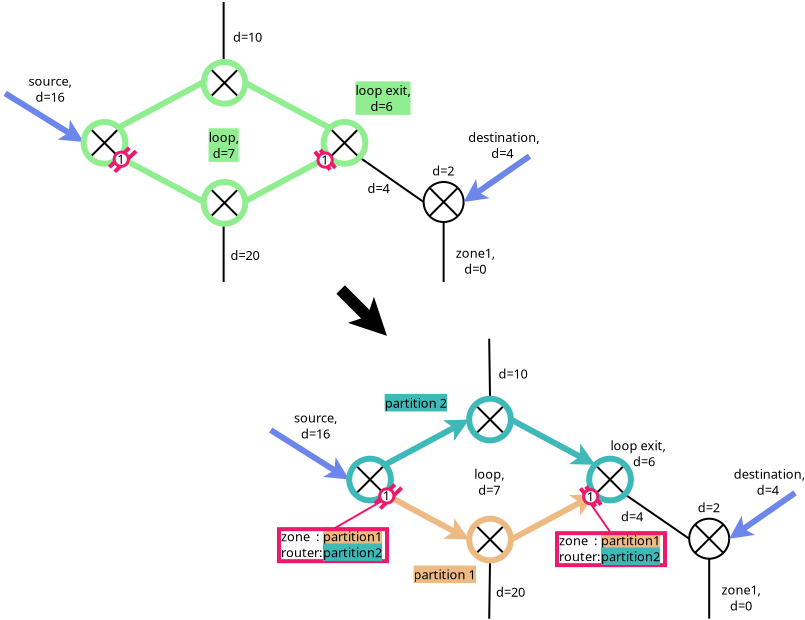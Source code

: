 <?xml version="1.0" encoding="UTF-8"?>
<dia:diagram xmlns:dia="http://www.lysator.liu.se/~alla/dia/">
  <dia:layer name="Hintergrund" visible="true" active="true">
    <dia:group>
      <dia:object type="Standard - Text" version="1" id="O0">
        <dia:attribute name="obj_pos">
          <dia:point val="24.968,32.958"/>
        </dia:attribute>
        <dia:attribute name="obj_bb">
          <dia:rectangle val="24.968,32.363;28.09,33.111"/>
        </dia:attribute>
        <dia:attribute name="text">
          <dia:composite type="text">
            <dia:attribute name="string">
              <dia:string>#partition1#</dia:string>
            </dia:attribute>
            <dia:attribute name="font">
              <dia:font family="sans" style="0" name="Helvetica"/>
            </dia:attribute>
            <dia:attribute name="height">
              <dia:real val="0.8"/>
            </dia:attribute>
            <dia:attribute name="pos">
              <dia:point val="24.968,32.958"/>
            </dia:attribute>
            <dia:attribute name="color">
              <dia:color val="#000000"/>
            </dia:attribute>
            <dia:attribute name="alignment">
              <dia:enum val="0"/>
            </dia:attribute>
          </dia:composite>
        </dia:attribute>
        <dia:attribute name="valign">
          <dia:enum val="3"/>
        </dia:attribute>
        <dia:attribute name="fill_color">
          <dia:color val="#eeba83"/>
        </dia:attribute>
        <dia:attribute name="show_background">
          <dia:boolean val="true"/>
        </dia:attribute>
      </dia:object>
      <dia:object type="Standard - Box" version="0" id="O1">
        <dia:attribute name="obj_pos">
          <dia:point val="22.768,32.358"/>
        </dia:attribute>
        <dia:attribute name="obj_bb">
          <dia:rectangle val="22.668,32.258;28.268,34.058"/>
        </dia:attribute>
        <dia:attribute name="elem_corner">
          <dia:point val="22.768,32.358"/>
        </dia:attribute>
        <dia:attribute name="elem_width">
          <dia:real val="5.4"/>
        </dia:attribute>
        <dia:attribute name="elem_height">
          <dia:real val="1.6"/>
        </dia:attribute>
        <dia:attribute name="border_width">
          <dia:real val="0.2"/>
        </dia:attribute>
        <dia:attribute name="border_color">
          <dia:color val="#ed196c"/>
        </dia:attribute>
        <dia:attribute name="show_background">
          <dia:boolean val="false"/>
        </dia:attribute>
      </dia:object>
      <dia:object type="Flowchart - Summing Junction" version="1" id="O2">
        <dia:attribute name="obj_pos">
          <dia:point val="43.278,31.835"/>
        </dia:attribute>
        <dia:attribute name="obj_bb">
          <dia:rectangle val="43.228,31.785;45.328,33.886"/>
        </dia:attribute>
        <dia:attribute name="meta">
          <dia:composite type="dict"/>
        </dia:attribute>
        <dia:attribute name="elem_corner">
          <dia:point val="43.278,31.835"/>
        </dia:attribute>
        <dia:attribute name="elem_width">
          <dia:real val="2"/>
        </dia:attribute>
        <dia:attribute name="elem_height">
          <dia:real val="2.0"/>
        </dia:attribute>
        <dia:attribute name="line_width">
          <dia:real val="0.1"/>
        </dia:attribute>
        <dia:attribute name="line_colour">
          <dia:color val="#000000"/>
        </dia:attribute>
        <dia:attribute name="fill_colour">
          <dia:color val="#ffffff"/>
        </dia:attribute>
        <dia:attribute name="show_background">
          <dia:boolean val="true"/>
        </dia:attribute>
        <dia:attribute name="line_style">
          <dia:enum val="0"/>
          <dia:real val="1"/>
        </dia:attribute>
        <dia:attribute name="flip_horizontal">
          <dia:boolean val="false"/>
        </dia:attribute>
        <dia:attribute name="flip_vertical">
          <dia:boolean val="false"/>
        </dia:attribute>
        <dia:attribute name="subscale">
          <dia:real val="1"/>
        </dia:attribute>
      </dia:object>
      <dia:object type="Standard - Line" version="0" id="O3">
        <dia:attribute name="obj_pos">
          <dia:point val="28.058,29.141"/>
        </dia:attribute>
        <dia:attribute name="obj_bb">
          <dia:rectangle val="27.855,26.669;32.573,29.344"/>
        </dia:attribute>
        <dia:attribute name="conn_endpoints">
          <dia:point val="28.058,29.141"/>
          <dia:point val="32.278,26.878"/>
        </dia:attribute>
        <dia:attribute name="numcp">
          <dia:int val="1"/>
        </dia:attribute>
        <dia:attribute name="line_color">
          <dia:color val="#3fb8b8"/>
        </dia:attribute>
        <dia:attribute name="line_width">
          <dia:real val="0.3"/>
        </dia:attribute>
        <dia:attribute name="end_arrow">
          <dia:enum val="22"/>
        </dia:attribute>
        <dia:attribute name="end_arrow_length">
          <dia:real val="0.5"/>
        </dia:attribute>
        <dia:attribute name="end_arrow_width">
          <dia:real val="0.5"/>
        </dia:attribute>
        <dia:connections>
          <dia:connection handle="0" to="O34" connection="2"/>
          <dia:connection handle="1" to="O31" connection="3"/>
        </dia:connections>
      </dia:object>
      <dia:object type="Standard - Line" version="0" id="O4">
        <dia:attribute name="obj_pos">
          <dia:point val="28.061,30.611"/>
        </dia:attribute>
        <dia:attribute name="obj_bb">
          <dia:rectangle val="27.858,30.408;32.573,33.087"/>
        </dia:attribute>
        <dia:attribute name="conn_endpoints">
          <dia:point val="28.061,30.611"/>
          <dia:point val="32.278,32.878"/>
        </dia:attribute>
        <dia:attribute name="numcp">
          <dia:int val="1"/>
        </dia:attribute>
        <dia:attribute name="line_color">
          <dia:color val="#eeba83"/>
        </dia:attribute>
        <dia:attribute name="line_width">
          <dia:real val="0.3"/>
        </dia:attribute>
        <dia:attribute name="end_arrow">
          <dia:enum val="22"/>
        </dia:attribute>
        <dia:attribute name="end_arrow_length">
          <dia:real val="0.5"/>
        </dia:attribute>
        <dia:attribute name="end_arrow_width">
          <dia:real val="0.5"/>
        </dia:attribute>
        <dia:connections>
          <dia:connection handle="1" to="O33" connection="3"/>
        </dia:connections>
      </dia:object>
      <dia:object type="Standard - Line" version="0" id="O5">
        <dia:attribute name="obj_pos">
          <dia:point val="34.363,26.878"/>
        </dia:attribute>
        <dia:attribute name="obj_bb">
          <dia:rectangle val="34.16,26.675;38.879,29.35"/>
        </dia:attribute>
        <dia:attribute name="conn_endpoints">
          <dia:point val="34.363,26.878"/>
          <dia:point val="38.583,29.141"/>
        </dia:attribute>
        <dia:attribute name="numcp">
          <dia:int val="1"/>
        </dia:attribute>
        <dia:attribute name="line_color">
          <dia:color val="#3fb8b8"/>
        </dia:attribute>
        <dia:attribute name="line_width">
          <dia:real val="0.3"/>
        </dia:attribute>
        <dia:attribute name="end_arrow">
          <dia:enum val="22"/>
        </dia:attribute>
        <dia:attribute name="end_arrow_length">
          <dia:real val="0.5"/>
        </dia:attribute>
        <dia:attribute name="end_arrow_width">
          <dia:real val="0.5"/>
        </dia:attribute>
        <dia:connections>
          <dia:connection handle="0" to="O31" connection="4"/>
          <dia:connection handle="1" to="O32" connection="0"/>
        </dia:connections>
      </dia:object>
      <dia:object type="Standard - Line" version="0" id="O6">
        <dia:attribute name="obj_pos">
          <dia:point val="40.058,30.616"/>
        </dia:attribute>
        <dia:attribute name="obj_bb">
          <dia:rectangle val="39.988,30.546;43.347,32.905"/>
        </dia:attribute>
        <dia:attribute name="conn_endpoints">
          <dia:point val="40.058,30.616"/>
          <dia:point val="43.278,32.836"/>
        </dia:attribute>
        <dia:attribute name="numcp">
          <dia:int val="1"/>
        </dia:attribute>
        <dia:connections>
          <dia:connection handle="0" to="O32" connection="7"/>
          <dia:connection handle="1" to="O2" connection="0"/>
        </dia:connections>
      </dia:object>
      <dia:object type="Standard - Line" version="0" id="O7">
        <dia:attribute name="obj_pos">
          <dia:point val="44.278,33.836"/>
        </dia:attribute>
        <dia:attribute name="obj_bb">
          <dia:rectangle val="44.228,33.785;44.328,36.886"/>
        </dia:attribute>
        <dia:attribute name="conn_endpoints">
          <dia:point val="44.278,33.836"/>
          <dia:point val="44.278,36.836"/>
        </dia:attribute>
        <dia:attribute name="numcp">
          <dia:int val="1"/>
        </dia:attribute>
        <dia:connections>
          <dia:connection handle="0" to="O2" connection="6"/>
        </dia:connections>
      </dia:object>
      <dia:object type="Standard - Line" version="0" id="O8">
        <dia:attribute name="obj_pos">
          <dia:point val="45.278,32.836"/>
        </dia:attribute>
        <dia:attribute name="obj_bb">
          <dia:rectangle val="45.069,30.334;48.779,33.044"/>
        </dia:attribute>
        <dia:attribute name="conn_endpoints">
          <dia:point val="45.278,32.836"/>
          <dia:point val="48.571,30.543"/>
        </dia:attribute>
        <dia:attribute name="numcp">
          <dia:int val="1"/>
        </dia:attribute>
        <dia:attribute name="line_color">
          <dia:color val="#6d86ec"/>
        </dia:attribute>
        <dia:attribute name="line_width">
          <dia:real val="0.3"/>
        </dia:attribute>
        <dia:attribute name="start_arrow">
          <dia:enum val="22"/>
        </dia:attribute>
        <dia:attribute name="start_arrow_length">
          <dia:real val="0.5"/>
        </dia:attribute>
        <dia:attribute name="start_arrow_width">
          <dia:real val="0.5"/>
        </dia:attribute>
        <dia:connections>
          <dia:connection handle="0" to="O2" connection="4"/>
        </dia:connections>
      </dia:object>
      <dia:object type="Standard - Line" version="0" id="O9">
        <dia:attribute name="obj_pos">
          <dia:point val="33.278,36.836"/>
        </dia:attribute>
        <dia:attribute name="obj_bb">
          <dia:rectangle val="33.227,33.87;33.371,36.886"/>
        </dia:attribute>
        <dia:attribute name="conn_endpoints">
          <dia:point val="33.278,36.836"/>
          <dia:point val="33.32,33.921"/>
        </dia:attribute>
        <dia:attribute name="numcp">
          <dia:int val="1"/>
        </dia:attribute>
        <dia:connections>
          <dia:connection handle="1" to="O33" connection="6"/>
        </dia:connections>
      </dia:object>
      <dia:object type="Standard - Line" version="0" id="O10">
        <dia:attribute name="obj_pos">
          <dia:point val="33.32,25.835"/>
        </dia:attribute>
        <dia:attribute name="obj_bb">
          <dia:rectangle val="33.227,22.785;33.371,25.886"/>
        </dia:attribute>
        <dia:attribute name="conn_endpoints">
          <dia:point val="33.32,25.835"/>
          <dia:point val="33.278,22.835"/>
        </dia:attribute>
        <dia:attribute name="numcp">
          <dia:int val="1"/>
        </dia:attribute>
        <dia:connections>
          <dia:connection handle="0" to="O31" connection="1"/>
        </dia:connections>
      </dia:object>
      <dia:object type="Standard - Text" version="1" id="O11">
        <dia:attribute name="obj_pos">
          <dia:point val="45.864,35.629"/>
        </dia:attribute>
        <dia:attribute name="obj_bb">
          <dia:rectangle val="44.795,35.034;46.932,36.581"/>
        </dia:attribute>
        <dia:attribute name="text">
          <dia:composite type="text">
            <dia:attribute name="string">
              <dia:string>#zone1,
d=0#</dia:string>
            </dia:attribute>
            <dia:attribute name="font">
              <dia:font family="sans" style="0" name="Helvetica"/>
            </dia:attribute>
            <dia:attribute name="height">
              <dia:real val="0.8"/>
            </dia:attribute>
            <dia:attribute name="pos">
              <dia:point val="45.864,35.629"/>
            </dia:attribute>
            <dia:attribute name="color">
              <dia:color val="#000000"/>
            </dia:attribute>
            <dia:attribute name="alignment">
              <dia:enum val="1"/>
            </dia:attribute>
          </dia:composite>
        </dia:attribute>
        <dia:attribute name="valign">
          <dia:enum val="3"/>
        </dia:attribute>
      </dia:object>
      <dia:object type="Standard - Text" version="1" id="O12">
        <dia:attribute name="obj_pos">
          <dia:point val="43.705,31.507"/>
        </dia:attribute>
        <dia:attribute name="obj_bb">
          <dia:rectangle val="43.705,30.912;45.26,31.659"/>
        </dia:attribute>
        <dia:attribute name="text">
          <dia:composite type="text">
            <dia:attribute name="string">
              <dia:string>#d=2 #</dia:string>
            </dia:attribute>
            <dia:attribute name="font">
              <dia:font family="sans" style="0" name="Helvetica"/>
            </dia:attribute>
            <dia:attribute name="height">
              <dia:real val="0.8"/>
            </dia:attribute>
            <dia:attribute name="pos">
              <dia:point val="43.705,31.507"/>
            </dia:attribute>
            <dia:attribute name="color">
              <dia:color val="#000000"/>
            </dia:attribute>
            <dia:attribute name="alignment">
              <dia:enum val="0"/>
            </dia:attribute>
          </dia:composite>
        </dia:attribute>
        <dia:attribute name="valign">
          <dia:enum val="3"/>
        </dia:attribute>
      </dia:object>
      <dia:object type="Standard - Text" version="1" id="O13">
        <dia:attribute name="obj_pos">
          <dia:point val="39.868,31.958"/>
        </dia:attribute>
        <dia:attribute name="obj_bb">
          <dia:rectangle val="39.868,31.363;41.423,32.111"/>
        </dia:attribute>
        <dia:attribute name="text">
          <dia:composite type="text">
            <dia:attribute name="string">
              <dia:string>#d=4 #</dia:string>
            </dia:attribute>
            <dia:attribute name="font">
              <dia:font family="sans" style="0" name="Helvetica"/>
            </dia:attribute>
            <dia:attribute name="height">
              <dia:real val="0.8"/>
            </dia:attribute>
            <dia:attribute name="pos">
              <dia:point val="39.868,31.958"/>
            </dia:attribute>
            <dia:attribute name="color">
              <dia:color val="#000000"/>
            </dia:attribute>
            <dia:attribute name="alignment">
              <dia:enum val="0"/>
            </dia:attribute>
          </dia:composite>
        </dia:attribute>
        <dia:attribute name="valign">
          <dia:enum val="3"/>
        </dia:attribute>
      </dia:object>
      <dia:object type="Standard - Text" version="1" id="O14">
        <dia:attribute name="obj_pos">
          <dia:point val="47.278,29.835"/>
        </dia:attribute>
        <dia:attribute name="obj_bb">
          <dia:rectangle val="45.384,29.241;49.171,30.788"/>
        </dia:attribute>
        <dia:attribute name="text">
          <dia:composite type="text">
            <dia:attribute name="string">
              <dia:string>#destination,
d=4 #</dia:string>
            </dia:attribute>
            <dia:attribute name="font">
              <dia:font family="sans" style="0" name="Helvetica"/>
            </dia:attribute>
            <dia:attribute name="height">
              <dia:real val="0.8"/>
            </dia:attribute>
            <dia:attribute name="pos">
              <dia:point val="47.278,29.835"/>
            </dia:attribute>
            <dia:attribute name="color">
              <dia:color val="#000000"/>
            </dia:attribute>
            <dia:attribute name="alignment">
              <dia:enum val="1"/>
            </dia:attribute>
          </dia:composite>
        </dia:attribute>
        <dia:attribute name="valign">
          <dia:enum val="3"/>
        </dia:attribute>
      </dia:object>
      <dia:object type="Standard - Text" version="1" id="O15">
        <dia:attribute name="obj_pos">
          <dia:point val="40.713,28.414"/>
        </dia:attribute>
        <dia:attribute name="obj_bb">
          <dia:rectangle val="39.229,27.819;42.197,29.367"/>
        </dia:attribute>
        <dia:attribute name="text">
          <dia:composite type="text">
            <dia:attribute name="string">
              <dia:string>#loop exit,
     d=6 #</dia:string>
            </dia:attribute>
            <dia:attribute name="font">
              <dia:font family="sans" style="0" name="Helvetica"/>
            </dia:attribute>
            <dia:attribute name="height">
              <dia:real val="0.8"/>
            </dia:attribute>
            <dia:attribute name="pos">
              <dia:point val="40.713,28.414"/>
            </dia:attribute>
            <dia:attribute name="color">
              <dia:color val="#000000"/>
            </dia:attribute>
            <dia:attribute name="alignment">
              <dia:enum val="1"/>
            </dia:attribute>
          </dia:composite>
        </dia:attribute>
        <dia:attribute name="valign">
          <dia:enum val="3"/>
        </dia:attribute>
      </dia:object>
      <dia:object type="Standard - Text" version="1" id="O16">
        <dia:attribute name="obj_pos">
          <dia:point val="33.278,29.835"/>
        </dia:attribute>
        <dia:attribute name="obj_bb">
          <dia:rectangle val="32.491,29.241;34.064,30.788"/>
        </dia:attribute>
        <dia:attribute name="text">
          <dia:composite type="text">
            <dia:attribute name="string">
              <dia:string>#loop,
d=7#</dia:string>
            </dia:attribute>
            <dia:attribute name="font">
              <dia:font family="sans" style="0" name="Helvetica"/>
            </dia:attribute>
            <dia:attribute name="height">
              <dia:real val="0.8"/>
            </dia:attribute>
            <dia:attribute name="pos">
              <dia:point val="33.278,29.835"/>
            </dia:attribute>
            <dia:attribute name="color">
              <dia:color val="#000000"/>
            </dia:attribute>
            <dia:attribute name="alignment">
              <dia:enum val="1"/>
            </dia:attribute>
          </dia:composite>
        </dia:attribute>
        <dia:attribute name="valign">
          <dia:enum val="3"/>
        </dia:attribute>
      </dia:object>
      <dia:object type="Standard - Text" version="1" id="O17">
        <dia:attribute name="obj_pos">
          <dia:point val="23.178,25.036"/>
        </dia:attribute>
        <dia:attribute name="obj_bb">
          <dia:rectangle val="23.178,24.441;23.178,25.188"/>
        </dia:attribute>
        <dia:attribute name="text">
          <dia:composite type="text">
            <dia:attribute name="string">
              <dia:string>##</dia:string>
            </dia:attribute>
            <dia:attribute name="font">
              <dia:font family="sans" style="0" name="Helvetica"/>
            </dia:attribute>
            <dia:attribute name="height">
              <dia:real val="0.8"/>
            </dia:attribute>
            <dia:attribute name="pos">
              <dia:point val="23.178,25.036"/>
            </dia:attribute>
            <dia:attribute name="color">
              <dia:color val="#000000"/>
            </dia:attribute>
            <dia:attribute name="alignment">
              <dia:enum val="0"/>
            </dia:attribute>
          </dia:composite>
        </dia:attribute>
        <dia:attribute name="valign">
          <dia:enum val="3"/>
        </dia:attribute>
      </dia:object>
      <dia:object type="Standard - Text" version="1" id="O18">
        <dia:attribute name="obj_pos">
          <dia:point val="33.743,24.819"/>
        </dia:attribute>
        <dia:attribute name="obj_bb">
          <dia:rectangle val="33.743,24.224;35.503,24.971"/>
        </dia:attribute>
        <dia:attribute name="text">
          <dia:composite type="text">
            <dia:attribute name="string">
              <dia:string>#d=10#</dia:string>
            </dia:attribute>
            <dia:attribute name="font">
              <dia:font family="sans" style="0" name="Helvetica"/>
            </dia:attribute>
            <dia:attribute name="height">
              <dia:real val="0.8"/>
            </dia:attribute>
            <dia:attribute name="pos">
              <dia:point val="33.743,24.819"/>
            </dia:attribute>
            <dia:attribute name="color">
              <dia:color val="#000000"/>
            </dia:attribute>
            <dia:attribute name="alignment">
              <dia:enum val="0"/>
            </dia:attribute>
          </dia:composite>
        </dia:attribute>
        <dia:attribute name="valign">
          <dia:enum val="3"/>
        </dia:attribute>
      </dia:object>
      <dia:object type="Standard - Text" version="1" id="O19">
        <dia:attribute name="obj_pos">
          <dia:point val="24.595,27.024"/>
        </dia:attribute>
        <dia:attribute name="obj_bb">
          <dia:rectangle val="23.431,26.43;25.759,27.977"/>
        </dia:attribute>
        <dia:attribute name="text">
          <dia:composite type="text">
            <dia:attribute name="string">
              <dia:string>#source,
d=16#</dia:string>
            </dia:attribute>
            <dia:attribute name="font">
              <dia:font family="sans" style="0" name="Helvetica"/>
            </dia:attribute>
            <dia:attribute name="height">
              <dia:real val="0.8"/>
            </dia:attribute>
            <dia:attribute name="pos">
              <dia:point val="24.595,27.024"/>
            </dia:attribute>
            <dia:attribute name="color">
              <dia:color val="#000000"/>
            </dia:attribute>
            <dia:attribute name="alignment">
              <dia:enum val="1"/>
            </dia:attribute>
          </dia:composite>
        </dia:attribute>
        <dia:attribute name="valign">
          <dia:enum val="3"/>
        </dia:attribute>
      </dia:object>
      <dia:object type="Standard - Text" version="1" id="O20">
        <dia:attribute name="obj_pos">
          <dia:point val="33.623,35.732"/>
        </dia:attribute>
        <dia:attribute name="obj_bb">
          <dia:rectangle val="33.623,35.137;35.383,35.885"/>
        </dia:attribute>
        <dia:attribute name="text">
          <dia:composite type="text">
            <dia:attribute name="string">
              <dia:string>#d=20#</dia:string>
            </dia:attribute>
            <dia:attribute name="font">
              <dia:font family="sans" style="0" name="Helvetica"/>
            </dia:attribute>
            <dia:attribute name="height">
              <dia:real val="0.8"/>
            </dia:attribute>
            <dia:attribute name="pos">
              <dia:point val="33.623,35.732"/>
            </dia:attribute>
            <dia:attribute name="color">
              <dia:color val="#000000"/>
            </dia:attribute>
            <dia:attribute name="alignment">
              <dia:enum val="0"/>
            </dia:attribute>
          </dia:composite>
        </dia:attribute>
        <dia:attribute name="valign">
          <dia:enum val="3"/>
        </dia:attribute>
      </dia:object>
      <dia:object type="Standard - Line" version="0" id="O21">
        <dia:attribute name="obj_pos">
          <dia:point val="22.353,27.404"/>
        </dia:attribute>
        <dia:attribute name="obj_bb">
          <dia:rectangle val="22.146,27.197;26.561,30.085"/>
        </dia:attribute>
        <dia:attribute name="conn_endpoints">
          <dia:point val="22.353,27.404"/>
          <dia:point val="26.278,29.878"/>
        </dia:attribute>
        <dia:attribute name="numcp">
          <dia:int val="1"/>
        </dia:attribute>
        <dia:attribute name="line_color">
          <dia:color val="#6d86ec"/>
        </dia:attribute>
        <dia:attribute name="line_width">
          <dia:real val="0.3"/>
        </dia:attribute>
        <dia:attribute name="end_arrow">
          <dia:enum val="22"/>
        </dia:attribute>
        <dia:attribute name="end_arrow_length">
          <dia:real val="0.5"/>
        </dia:attribute>
        <dia:attribute name="end_arrow_width">
          <dia:real val="0.5"/>
        </dia:attribute>
        <dia:connections>
          <dia:connection handle="1" to="O34" connection="3"/>
        </dia:connections>
      </dia:object>
      <dia:object type="Standard - Line" version="0" id="O22">
        <dia:attribute name="obj_pos">
          <dia:point val="38.583,30.616"/>
        </dia:attribute>
        <dia:attribute name="obj_bb">
          <dia:rectangle val="34.16,30.413;38.786,33.081"/>
        </dia:attribute>
        <dia:attribute name="conn_endpoints">
          <dia:point val="38.583,30.616"/>
          <dia:point val="34.363,32.878"/>
        </dia:attribute>
        <dia:attribute name="numcp">
          <dia:int val="1"/>
        </dia:attribute>
        <dia:attribute name="line_color">
          <dia:color val="#eeba83"/>
        </dia:attribute>
        <dia:attribute name="line_width">
          <dia:real val="0.3"/>
        </dia:attribute>
        <dia:attribute name="start_arrow">
          <dia:enum val="22"/>
        </dia:attribute>
        <dia:attribute name="start_arrow_length">
          <dia:real val="0.5"/>
        </dia:attribute>
        <dia:attribute name="start_arrow_width">
          <dia:real val="0.5"/>
        </dia:attribute>
        <dia:connections>
          <dia:connection handle="0" to="O32" connection="5"/>
          <dia:connection handle="1" to="O33" connection="4"/>
        </dia:connections>
      </dia:object>
      <dia:object type="Standard - Line" version="0" id="O23">
        <dia:attribute name="obj_pos">
          <dia:point val="32.583,26.141"/>
        </dia:attribute>
        <dia:attribute name="obj_bb">
          <dia:rectangle val="32.512,26.07;34.128,27.686"/>
        </dia:attribute>
        <dia:attribute name="conn_endpoints">
          <dia:point val="32.583,26.141"/>
          <dia:point val="34.058,27.616"/>
        </dia:attribute>
        <dia:attribute name="numcp">
          <dia:int val="1"/>
        </dia:attribute>
        <dia:connections>
          <dia:connection handle="0" to="O31" connection="0"/>
          <dia:connection handle="1" to="O31" connection="7"/>
        </dia:connections>
      </dia:object>
      <dia:object type="Standard - Line" version="0" id="O24">
        <dia:attribute name="obj_pos">
          <dia:point val="34.058,26.141"/>
        </dia:attribute>
        <dia:attribute name="obj_bb">
          <dia:rectangle val="32.512,26.07;34.128,27.686"/>
        </dia:attribute>
        <dia:attribute name="conn_endpoints">
          <dia:point val="34.058,26.141"/>
          <dia:point val="32.583,27.616"/>
        </dia:attribute>
        <dia:attribute name="numcp">
          <dia:int val="1"/>
        </dia:attribute>
        <dia:connections>
          <dia:connection handle="0" to="O31" connection="2"/>
          <dia:connection handle="1" to="O31" connection="5"/>
        </dia:connections>
      </dia:object>
      <dia:object type="Standard - Line" version="0" id="O25">
        <dia:attribute name="obj_pos">
          <dia:point val="32.583,32.141"/>
        </dia:attribute>
        <dia:attribute name="obj_bb">
          <dia:rectangle val="32.512,32.07;34.128,33.686"/>
        </dia:attribute>
        <dia:attribute name="conn_endpoints">
          <dia:point val="32.583,32.141"/>
          <dia:point val="34.058,33.616"/>
        </dia:attribute>
        <dia:attribute name="numcp">
          <dia:int val="1"/>
        </dia:attribute>
        <dia:connections>
          <dia:connection handle="0" to="O33" connection="0"/>
          <dia:connection handle="1" to="O33" connection="7"/>
        </dia:connections>
      </dia:object>
      <dia:object type="Standard - Line" version="0" id="O26">
        <dia:attribute name="obj_pos">
          <dia:point val="34.058,32.141"/>
        </dia:attribute>
        <dia:attribute name="obj_bb">
          <dia:rectangle val="32.512,32.07;34.128,33.686"/>
        </dia:attribute>
        <dia:attribute name="conn_endpoints">
          <dia:point val="34.058,32.141"/>
          <dia:point val="32.583,33.616"/>
        </dia:attribute>
        <dia:attribute name="numcp">
          <dia:int val="1"/>
        </dia:attribute>
        <dia:connections>
          <dia:connection handle="0" to="O33" connection="2"/>
          <dia:connection handle="1" to="O33" connection="5"/>
        </dia:connections>
      </dia:object>
      <dia:object type="Standard - Line" version="0" id="O27">
        <dia:attribute name="obj_pos">
          <dia:point val="38.583,29.141"/>
        </dia:attribute>
        <dia:attribute name="obj_bb">
          <dia:rectangle val="38.512,29.07;40.128,30.686"/>
        </dia:attribute>
        <dia:attribute name="conn_endpoints">
          <dia:point val="38.583,29.141"/>
          <dia:point val="40.058,30.616"/>
        </dia:attribute>
        <dia:attribute name="numcp">
          <dia:int val="1"/>
        </dia:attribute>
        <dia:connections>
          <dia:connection handle="0" to="O32" connection="0"/>
          <dia:connection handle="1" to="O32" connection="7"/>
        </dia:connections>
      </dia:object>
      <dia:object type="Standard - Line" version="0" id="O28">
        <dia:attribute name="obj_pos">
          <dia:point val="40.058,29.141"/>
        </dia:attribute>
        <dia:attribute name="obj_bb">
          <dia:rectangle val="38.512,29.07;40.128,30.686"/>
        </dia:attribute>
        <dia:attribute name="conn_endpoints">
          <dia:point val="40.058,29.141"/>
          <dia:point val="38.583,30.616"/>
        </dia:attribute>
        <dia:attribute name="numcp">
          <dia:int val="1"/>
        </dia:attribute>
        <dia:connections>
          <dia:connection handle="0" to="O32" connection="2"/>
          <dia:connection handle="1" to="O32" connection="5"/>
        </dia:connections>
      </dia:object>
      <dia:object type="Standard - Line" version="0" id="O29">
        <dia:attribute name="obj_pos">
          <dia:point val="26.583,29.141"/>
        </dia:attribute>
        <dia:attribute name="obj_bb">
          <dia:rectangle val="26.512,29.07;28.128,30.686"/>
        </dia:attribute>
        <dia:attribute name="conn_endpoints">
          <dia:point val="26.583,29.141"/>
          <dia:point val="28.058,30.616"/>
        </dia:attribute>
        <dia:attribute name="numcp">
          <dia:int val="1"/>
        </dia:attribute>
        <dia:connections>
          <dia:connection handle="0" to="O34" connection="0"/>
          <dia:connection handle="1" to="O34" connection="7"/>
        </dia:connections>
      </dia:object>
      <dia:object type="Standard - Line" version="0" id="O30">
        <dia:attribute name="obj_pos">
          <dia:point val="28.058,29.141"/>
        </dia:attribute>
        <dia:attribute name="obj_bb">
          <dia:rectangle val="26.512,29.07;28.128,30.686"/>
        </dia:attribute>
        <dia:attribute name="conn_endpoints">
          <dia:point val="28.058,29.141"/>
          <dia:point val="26.583,30.616"/>
        </dia:attribute>
        <dia:attribute name="numcp">
          <dia:int val="1"/>
        </dia:attribute>
        <dia:connections>
          <dia:connection handle="0" to="O34" connection="2"/>
          <dia:connection handle="1" to="O34" connection="5"/>
        </dia:connections>
      </dia:object>
      <dia:object type="Standard - Ellipse" version="0" id="O31">
        <dia:attribute name="obj_pos">
          <dia:point val="32.278,25.835"/>
        </dia:attribute>
        <dia:attribute name="obj_bb">
          <dia:rectangle val="32.128,25.686;34.513,28.071"/>
        </dia:attribute>
        <dia:attribute name="elem_corner">
          <dia:point val="32.278,25.835"/>
        </dia:attribute>
        <dia:attribute name="elem_width">
          <dia:real val="2.085"/>
        </dia:attribute>
        <dia:attribute name="elem_height">
          <dia:real val="2.085"/>
        </dia:attribute>
        <dia:attribute name="border_width">
          <dia:real val="0.3"/>
        </dia:attribute>
        <dia:attribute name="border_color">
          <dia:color val="#3fb8b8"/>
        </dia:attribute>
        <dia:attribute name="show_background">
          <dia:boolean val="false"/>
        </dia:attribute>
        <dia:attribute name="aspect">
          <dia:enum val="2"/>
        </dia:attribute>
      </dia:object>
      <dia:object type="Standard - Ellipse" version="0" id="O32">
        <dia:attribute name="obj_pos">
          <dia:point val="38.278,28.835"/>
        </dia:attribute>
        <dia:attribute name="obj_bb">
          <dia:rectangle val="38.128,28.686;40.513,31.071"/>
        </dia:attribute>
        <dia:attribute name="elem_corner">
          <dia:point val="38.278,28.835"/>
        </dia:attribute>
        <dia:attribute name="elem_width">
          <dia:real val="2.085"/>
        </dia:attribute>
        <dia:attribute name="elem_height">
          <dia:real val="2.085"/>
        </dia:attribute>
        <dia:attribute name="border_width">
          <dia:real val="0.3"/>
        </dia:attribute>
        <dia:attribute name="border_color">
          <dia:color val="#3fb8b8"/>
        </dia:attribute>
        <dia:attribute name="show_background">
          <dia:boolean val="false"/>
        </dia:attribute>
        <dia:attribute name="aspect">
          <dia:enum val="2"/>
        </dia:attribute>
      </dia:object>
      <dia:object type="Standard - Ellipse" version="0" id="O33">
        <dia:attribute name="obj_pos">
          <dia:point val="32.278,31.835"/>
        </dia:attribute>
        <dia:attribute name="obj_bb">
          <dia:rectangle val="32.128,31.686;34.513,34.071"/>
        </dia:attribute>
        <dia:attribute name="elem_corner">
          <dia:point val="32.278,31.835"/>
        </dia:attribute>
        <dia:attribute name="elem_width">
          <dia:real val="2.085"/>
        </dia:attribute>
        <dia:attribute name="elem_height">
          <dia:real val="2.085"/>
        </dia:attribute>
        <dia:attribute name="border_width">
          <dia:real val="0.3"/>
        </dia:attribute>
        <dia:attribute name="border_color">
          <dia:color val="#eeba83"/>
        </dia:attribute>
        <dia:attribute name="show_background">
          <dia:boolean val="false"/>
        </dia:attribute>
        <dia:attribute name="aspect">
          <dia:enum val="2"/>
        </dia:attribute>
      </dia:object>
      <dia:object type="Standard - Ellipse" version="0" id="O34">
        <dia:attribute name="obj_pos">
          <dia:point val="26.278,28.835"/>
        </dia:attribute>
        <dia:attribute name="obj_bb">
          <dia:rectangle val="26.128,28.686;28.513,31.071"/>
        </dia:attribute>
        <dia:attribute name="elem_corner">
          <dia:point val="26.278,28.835"/>
        </dia:attribute>
        <dia:attribute name="elem_width">
          <dia:real val="2.085"/>
        </dia:attribute>
        <dia:attribute name="elem_height">
          <dia:real val="2.085"/>
        </dia:attribute>
        <dia:attribute name="border_width">
          <dia:real val="0.3"/>
        </dia:attribute>
        <dia:attribute name="border_color">
          <dia:color val="#3fb8b8"/>
        </dia:attribute>
        <dia:attribute name="show_background">
          <dia:boolean val="false"/>
        </dia:attribute>
        <dia:attribute name="aspect">
          <dia:enum val="2"/>
        </dia:attribute>
      </dia:object>
      <dia:group>
        <dia:object type="Standard - Line" version="0" id="O35">
          <dia:attribute name="obj_pos">
            <dia:point val="28.561,30.129"/>
          </dia:attribute>
          <dia:attribute name="obj_bb">
            <dia:rectangle val="27.42,29.987;28.703,31.236"/>
          </dia:attribute>
          <dia:attribute name="conn_endpoints">
            <dia:point val="28.561,30.129"/>
            <dia:point val="27.561,31.094"/>
          </dia:attribute>
          <dia:attribute name="numcp">
            <dia:int val="1"/>
          </dia:attribute>
          <dia:attribute name="line_color">
            <dia:color val="#ed196c"/>
          </dia:attribute>
          <dia:attribute name="line_width">
            <dia:real val="0.2"/>
          </dia:attribute>
        </dia:object>
        <dia:object type="Standard - Line" version="0" id="O36">
          <dia:attribute name="obj_pos">
            <dia:point val="28.901,30.289"/>
          </dia:attribute>
          <dia:attribute name="obj_bb">
            <dia:rectangle val="27.69,30.148;29.042,31.465"/>
          </dia:attribute>
          <dia:attribute name="conn_endpoints">
            <dia:point val="28.901,30.289"/>
            <dia:point val="27.832,31.324"/>
          </dia:attribute>
          <dia:attribute name="numcp">
            <dia:int val="1"/>
          </dia:attribute>
          <dia:attribute name="line_color">
            <dia:color val="#ed196c"/>
          </dia:attribute>
          <dia:attribute name="line_width">
            <dia:real val="0.2"/>
          </dia:attribute>
        </dia:object>
        <dia:group>
          <dia:object type="Standard - Ellipse" version="0" id="O37">
            <dia:attribute name="obj_pos">
              <dia:point val="27.803,30.343"/>
            </dia:attribute>
            <dia:attribute name="obj_bb">
              <dia:rectangle val="27.728,30.268;28.589,31.129"/>
            </dia:attribute>
            <dia:attribute name="elem_corner">
              <dia:point val="27.803,30.343"/>
            </dia:attribute>
            <dia:attribute name="elem_width">
              <dia:real val="0.711"/>
            </dia:attribute>
            <dia:attribute name="elem_height">
              <dia:real val="0.711"/>
            </dia:attribute>
            <dia:attribute name="border_width">
              <dia:real val="0.15"/>
            </dia:attribute>
            <dia:attribute name="border_color">
              <dia:color val="#ed196c"/>
            </dia:attribute>
            <dia:attribute name="aspect">
              <dia:enum val="2"/>
            </dia:attribute>
          </dia:object>
          <dia:object type="Standard - Text" version="1" id="O38">
            <dia:attribute name="obj_pos">
              <dia:point val="27.962,30.918"/>
            </dia:attribute>
            <dia:attribute name="obj_bb">
              <dia:rectangle val="27.962,30.323;28.369,31.071"/>
            </dia:attribute>
            <dia:attribute name="text">
              <dia:composite type="text">
                <dia:attribute name="string">
                  <dia:string>#1#</dia:string>
                </dia:attribute>
                <dia:attribute name="font">
                  <dia:font family="sans" style="0" name="Helvetica"/>
                </dia:attribute>
                <dia:attribute name="height">
                  <dia:real val="0.8"/>
                </dia:attribute>
                <dia:attribute name="pos">
                  <dia:point val="27.962,30.918"/>
                </dia:attribute>
                <dia:attribute name="color">
                  <dia:color val="#000000"/>
                </dia:attribute>
                <dia:attribute name="alignment">
                  <dia:enum val="0"/>
                </dia:attribute>
              </dia:composite>
            </dia:attribute>
            <dia:attribute name="valign">
              <dia:enum val="3"/>
            </dia:attribute>
          </dia:object>
        </dia:group>
      </dia:group>
      <dia:group>
        <dia:object type="Standard - Line" version="0" id="O39">
          <dia:attribute name="obj_pos">
            <dia:point val="37.841,30.317"/>
          </dia:attribute>
          <dia:attribute name="obj_bb">
            <dia:rectangle val="37.7,30.177;38.738,31.366"/>
          </dia:attribute>
          <dia:attribute name="conn_endpoints">
            <dia:point val="37.841,30.317"/>
            <dia:point val="38.597,31.225"/>
          </dia:attribute>
          <dia:attribute name="numcp">
            <dia:int val="1"/>
          </dia:attribute>
          <dia:attribute name="line_color">
            <dia:color val="#ed196c"/>
          </dia:attribute>
          <dia:attribute name="line_width">
            <dia:real val="0.2"/>
          </dia:attribute>
        </dia:object>
        <dia:object type="Standard - Line" version="0" id="O40">
          <dia:attribute name="obj_pos">
            <dia:point val="38.109,30.229"/>
          </dia:attribute>
          <dia:attribute name="obj_bb">
            <dia:rectangle val="37.968,30.088;39.007,31.277"/>
          </dia:attribute>
          <dia:attribute name="conn_endpoints">
            <dia:point val="38.109,30.229"/>
            <dia:point val="38.866,31.136"/>
          </dia:attribute>
          <dia:attribute name="numcp">
            <dia:int val="1"/>
          </dia:attribute>
          <dia:attribute name="line_color">
            <dia:color val="#ed196c"/>
          </dia:attribute>
          <dia:attribute name="line_width">
            <dia:real val="0.2"/>
          </dia:attribute>
        </dia:object>
        <dia:group>
          <dia:object type="Standard - Ellipse" version="0" id="O41">
            <dia:attribute name="obj_pos">
              <dia:point val="37.997,30.382"/>
            </dia:attribute>
            <dia:attribute name="obj_bb">
              <dia:rectangle val="37.922,30.307;38.783,31.168"/>
            </dia:attribute>
            <dia:attribute name="elem_corner">
              <dia:point val="37.997,30.382"/>
            </dia:attribute>
            <dia:attribute name="elem_width">
              <dia:real val="0.711"/>
            </dia:attribute>
            <dia:attribute name="elem_height">
              <dia:real val="0.711"/>
            </dia:attribute>
            <dia:attribute name="border_width">
              <dia:real val="0.15"/>
            </dia:attribute>
            <dia:attribute name="border_color">
              <dia:color val="#ed196c"/>
            </dia:attribute>
            <dia:attribute name="aspect">
              <dia:enum val="2"/>
            </dia:attribute>
          </dia:object>
          <dia:object type="Standard - Text" version="1" id="O42">
            <dia:attribute name="obj_pos">
              <dia:point val="38.158,30.961"/>
            </dia:attribute>
            <dia:attribute name="obj_bb">
              <dia:rectangle val="38.158,30.366;38.565,31.113"/>
            </dia:attribute>
            <dia:attribute name="text">
              <dia:composite type="text">
                <dia:attribute name="string">
                  <dia:string>#1#</dia:string>
                </dia:attribute>
                <dia:attribute name="font">
                  <dia:font family="sans" style="0" name="Helvetica"/>
                </dia:attribute>
                <dia:attribute name="height">
                  <dia:real val="0.8"/>
                </dia:attribute>
                <dia:attribute name="pos">
                  <dia:point val="38.158,30.961"/>
                </dia:attribute>
                <dia:attribute name="color">
                  <dia:color val="#000000"/>
                </dia:attribute>
                <dia:attribute name="alignment">
                  <dia:enum val="0"/>
                </dia:attribute>
              </dia:composite>
            </dia:attribute>
            <dia:attribute name="valign">
              <dia:enum val="3"/>
            </dia:attribute>
          </dia:object>
        </dia:group>
      </dia:group>
      <dia:object type="Standard - Text" version="1" id="O43">
        <dia:attribute name="obj_pos">
          <dia:point val="29.499,34.863"/>
        </dia:attribute>
        <dia:attribute name="obj_bb">
          <dia:rectangle val="29.499,34.268;32.824,35.016"/>
        </dia:attribute>
        <dia:attribute name="text">
          <dia:composite type="text">
            <dia:attribute name="string">
              <dia:string>#partition 1#</dia:string>
            </dia:attribute>
            <dia:attribute name="font">
              <dia:font family="sans" style="0" name="Helvetica"/>
            </dia:attribute>
            <dia:attribute name="height">
              <dia:real val="0.8"/>
            </dia:attribute>
            <dia:attribute name="pos">
              <dia:point val="29.499,34.863"/>
            </dia:attribute>
            <dia:attribute name="color">
              <dia:color val="#000000"/>
            </dia:attribute>
            <dia:attribute name="alignment">
              <dia:enum val="0"/>
            </dia:attribute>
          </dia:composite>
        </dia:attribute>
        <dia:attribute name="valign">
          <dia:enum val="3"/>
        </dia:attribute>
        <dia:attribute name="fill_color">
          <dia:color val="#eeba83"/>
        </dia:attribute>
        <dia:attribute name="show_background">
          <dia:boolean val="true"/>
        </dia:attribute>
      </dia:object>
      <dia:object type="Standard - Text" version="1" id="O44">
        <dia:attribute name="obj_pos">
          <dia:point val="38.817,34.074"/>
        </dia:attribute>
        <dia:attribute name="obj_bb">
          <dia:rectangle val="38.817,33.478;38.817,34.226"/>
        </dia:attribute>
        <dia:attribute name="text">
          <dia:composite type="text">
            <dia:attribute name="string">
              <dia:string>##</dia:string>
            </dia:attribute>
            <dia:attribute name="font">
              <dia:font family="sans" style="0" name="Helvetica"/>
            </dia:attribute>
            <dia:attribute name="height">
              <dia:real val="0.8"/>
            </dia:attribute>
            <dia:attribute name="pos">
              <dia:point val="38.817,34.074"/>
            </dia:attribute>
            <dia:attribute name="color">
              <dia:color val="#000000"/>
            </dia:attribute>
            <dia:attribute name="alignment">
              <dia:enum val="0"/>
            </dia:attribute>
          </dia:composite>
        </dia:attribute>
        <dia:attribute name="valign">
          <dia:enum val="3"/>
        </dia:attribute>
      </dia:object>
      <dia:object type="Standard - Text" version="1" id="O45">
        <dia:attribute name="obj_pos">
          <dia:point val="28.051,26.282"/>
        </dia:attribute>
        <dia:attribute name="obj_bb">
          <dia:rectangle val="28.051,25.687;31.376,26.434"/>
        </dia:attribute>
        <dia:attribute name="text">
          <dia:composite type="text">
            <dia:attribute name="string">
              <dia:string>#partition 2#</dia:string>
            </dia:attribute>
            <dia:attribute name="font">
              <dia:font family="sans" style="0" name="Helvetica"/>
            </dia:attribute>
            <dia:attribute name="height">
              <dia:real val="0.8"/>
            </dia:attribute>
            <dia:attribute name="pos">
              <dia:point val="28.051,26.282"/>
            </dia:attribute>
            <dia:attribute name="color">
              <dia:color val="#000000"/>
            </dia:attribute>
            <dia:attribute name="alignment">
              <dia:enum val="0"/>
            </dia:attribute>
          </dia:composite>
        </dia:attribute>
        <dia:attribute name="valign">
          <dia:enum val="3"/>
        </dia:attribute>
        <dia:attribute name="fill_color">
          <dia:color val="#3fb8b8"/>
        </dia:attribute>
        <dia:attribute name="show_background">
          <dia:boolean val="true"/>
        </dia:attribute>
      </dia:object>
      <dia:object type="Standard - Text" version="1" id="O46">
        <dia:attribute name="obj_pos">
          <dia:point val="22.868,32.958"/>
        </dia:attribute>
        <dia:attribute name="obj_bb">
          <dia:rectangle val="22.868,32.363;25.025,34.711"/>
        </dia:attribute>
        <dia:attribute name="text">
          <dia:composite type="text">
            <dia:attribute name="string">
              <dia:string>#zone  :
router:
#</dia:string>
            </dia:attribute>
            <dia:attribute name="font">
              <dia:font family="sans" style="0" name="Helvetica"/>
            </dia:attribute>
            <dia:attribute name="height">
              <dia:real val="0.8"/>
            </dia:attribute>
            <dia:attribute name="pos">
              <dia:point val="22.868,32.958"/>
            </dia:attribute>
            <dia:attribute name="color">
              <dia:color val="#000000"/>
            </dia:attribute>
            <dia:attribute name="alignment">
              <dia:enum val="0"/>
            </dia:attribute>
          </dia:composite>
        </dia:attribute>
        <dia:attribute name="valign">
          <dia:enum val="3"/>
        </dia:attribute>
      </dia:object>
      <dia:object type="Standard - Text" version="1" id="O47">
        <dia:attribute name="obj_pos">
          <dia:point val="26.893,32.968"/>
        </dia:attribute>
        <dia:attribute name="obj_bb">
          <dia:rectangle val="26.893,32.373;27.703,33.12"/>
        </dia:attribute>
        <dia:attribute name="text">
          <dia:composite type="text">
            <dia:attribute name="string">
              <dia:string>#    #</dia:string>
            </dia:attribute>
            <dia:attribute name="font">
              <dia:font family="sans" style="0" name="Helvetica"/>
            </dia:attribute>
            <dia:attribute name="height">
              <dia:real val="0.8"/>
            </dia:attribute>
            <dia:attribute name="pos">
              <dia:point val="26.893,32.968"/>
            </dia:attribute>
            <dia:attribute name="color">
              <dia:color val="#000000"/>
            </dia:attribute>
            <dia:attribute name="alignment">
              <dia:enum val="0"/>
            </dia:attribute>
          </dia:composite>
        </dia:attribute>
        <dia:attribute name="valign">
          <dia:enum val="3"/>
        </dia:attribute>
      </dia:object>
      <dia:object type="Standard - Text" version="1" id="O48">
        <dia:attribute name="obj_pos">
          <dia:point val="24.208,35.995"/>
        </dia:attribute>
        <dia:attribute name="obj_bb">
          <dia:rectangle val="24.208,35.4;24.208,36.148"/>
        </dia:attribute>
        <dia:attribute name="text">
          <dia:composite type="text">
            <dia:attribute name="string">
              <dia:string>##</dia:string>
            </dia:attribute>
            <dia:attribute name="font">
              <dia:font family="sans" style="0" name="Helvetica"/>
            </dia:attribute>
            <dia:attribute name="height">
              <dia:real val="0.8"/>
            </dia:attribute>
            <dia:attribute name="pos">
              <dia:point val="24.208,35.995"/>
            </dia:attribute>
            <dia:attribute name="color">
              <dia:color val="#000000"/>
            </dia:attribute>
            <dia:attribute name="alignment">
              <dia:enum val="0"/>
            </dia:attribute>
          </dia:composite>
        </dia:attribute>
        <dia:attribute name="valign">
          <dia:enum val="3"/>
        </dia:attribute>
      </dia:object>
      <dia:object type="Standard - Text" version="1" id="O49">
        <dia:attribute name="obj_pos">
          <dia:point val="24.968,33.758"/>
        </dia:attribute>
        <dia:attribute name="obj_bb">
          <dia:rectangle val="24.968,33.163;28.09,33.91"/>
        </dia:attribute>
        <dia:attribute name="text">
          <dia:composite type="text">
            <dia:attribute name="string">
              <dia:string>#partition2#</dia:string>
            </dia:attribute>
            <dia:attribute name="font">
              <dia:font family="sans" style="0" name="Helvetica"/>
            </dia:attribute>
            <dia:attribute name="height">
              <dia:real val="0.8"/>
            </dia:attribute>
            <dia:attribute name="pos">
              <dia:point val="24.968,33.758"/>
            </dia:attribute>
            <dia:attribute name="color">
              <dia:color val="#000000"/>
            </dia:attribute>
            <dia:attribute name="alignment">
              <dia:enum val="0"/>
            </dia:attribute>
          </dia:composite>
        </dia:attribute>
        <dia:attribute name="valign">
          <dia:enum val="3"/>
        </dia:attribute>
        <dia:attribute name="fill_color">
          <dia:color val="#3fb8b8"/>
        </dia:attribute>
        <dia:attribute name="show_background">
          <dia:boolean val="true"/>
        </dia:attribute>
      </dia:object>
      <dia:object type="Standard - Line" version="0" id="O50">
        <dia:attribute name="obj_pos">
          <dia:point val="25.468,32.358"/>
        </dia:attribute>
        <dia:attribute name="obj_bb">
          <dia:rectangle val="25.399,30.882;27.976,32.426"/>
        </dia:attribute>
        <dia:attribute name="conn_endpoints">
          <dia:point val="25.468,32.358"/>
          <dia:point val="27.907,30.95"/>
        </dia:attribute>
        <dia:attribute name="numcp">
          <dia:int val="1"/>
        </dia:attribute>
        <dia:attribute name="line_color">
          <dia:color val="#ed196c"/>
        </dia:attribute>
        <dia:connections>
          <dia:connection handle="0" to="O1" connection="1"/>
        </dia:connections>
      </dia:object>
      <dia:object type="Standard - Text" version="1" id="O51">
        <dia:attribute name="obj_pos">
          <dia:point val="38.868,33.158"/>
        </dia:attribute>
        <dia:attribute name="obj_bb">
          <dia:rectangle val="38.868,32.563;41.99,33.31"/>
        </dia:attribute>
        <dia:attribute name="text">
          <dia:composite type="text">
            <dia:attribute name="string">
              <dia:string>#partition1#</dia:string>
            </dia:attribute>
            <dia:attribute name="font">
              <dia:font family="sans" style="0" name="Helvetica"/>
            </dia:attribute>
            <dia:attribute name="height">
              <dia:real val="0.8"/>
            </dia:attribute>
            <dia:attribute name="pos">
              <dia:point val="38.868,33.158"/>
            </dia:attribute>
            <dia:attribute name="color">
              <dia:color val="#000000"/>
            </dia:attribute>
            <dia:attribute name="alignment">
              <dia:enum val="0"/>
            </dia:attribute>
          </dia:composite>
        </dia:attribute>
        <dia:attribute name="valign">
          <dia:enum val="3"/>
        </dia:attribute>
        <dia:attribute name="fill_color">
          <dia:color val="#eeba83"/>
        </dia:attribute>
        <dia:attribute name="show_background">
          <dia:boolean val="true"/>
        </dia:attribute>
      </dia:object>
      <dia:object type="Standard - Box" version="0" id="O52">
        <dia:attribute name="obj_pos">
          <dia:point val="36.668,32.558"/>
        </dia:attribute>
        <dia:attribute name="obj_bb">
          <dia:rectangle val="36.568,32.458;42.168,34.258"/>
        </dia:attribute>
        <dia:attribute name="elem_corner">
          <dia:point val="36.668,32.558"/>
        </dia:attribute>
        <dia:attribute name="elem_width">
          <dia:real val="5.4"/>
        </dia:attribute>
        <dia:attribute name="elem_height">
          <dia:real val="1.6"/>
        </dia:attribute>
        <dia:attribute name="border_width">
          <dia:real val="0.2"/>
        </dia:attribute>
        <dia:attribute name="border_color">
          <dia:color val="#ed196c"/>
        </dia:attribute>
        <dia:attribute name="show_background">
          <dia:boolean val="false"/>
        </dia:attribute>
      </dia:object>
      <dia:object type="Standard - Text" version="1" id="O53">
        <dia:attribute name="obj_pos">
          <dia:point val="36.768,33.158"/>
        </dia:attribute>
        <dia:attribute name="obj_bb">
          <dia:rectangle val="36.768,32.563;38.925,34.91"/>
        </dia:attribute>
        <dia:attribute name="text">
          <dia:composite type="text">
            <dia:attribute name="string">
              <dia:string>#zone  :
router:
#</dia:string>
            </dia:attribute>
            <dia:attribute name="font">
              <dia:font family="sans" style="0" name="Helvetica"/>
            </dia:attribute>
            <dia:attribute name="height">
              <dia:real val="0.8"/>
            </dia:attribute>
            <dia:attribute name="pos">
              <dia:point val="36.768,33.158"/>
            </dia:attribute>
            <dia:attribute name="color">
              <dia:color val="#000000"/>
            </dia:attribute>
            <dia:attribute name="alignment">
              <dia:enum val="0"/>
            </dia:attribute>
          </dia:composite>
        </dia:attribute>
        <dia:attribute name="valign">
          <dia:enum val="3"/>
        </dia:attribute>
      </dia:object>
      <dia:object type="Standard - Text" version="1" id="O54">
        <dia:attribute name="obj_pos">
          <dia:point val="40.793,33.168"/>
        </dia:attribute>
        <dia:attribute name="obj_bb">
          <dia:rectangle val="40.793,32.573;41.603,33.321"/>
        </dia:attribute>
        <dia:attribute name="text">
          <dia:composite type="text">
            <dia:attribute name="string">
              <dia:string>#    #</dia:string>
            </dia:attribute>
            <dia:attribute name="font">
              <dia:font family="sans" style="0" name="Helvetica"/>
            </dia:attribute>
            <dia:attribute name="height">
              <dia:real val="0.8"/>
            </dia:attribute>
            <dia:attribute name="pos">
              <dia:point val="40.793,33.168"/>
            </dia:attribute>
            <dia:attribute name="color">
              <dia:color val="#000000"/>
            </dia:attribute>
            <dia:attribute name="alignment">
              <dia:enum val="0"/>
            </dia:attribute>
          </dia:composite>
        </dia:attribute>
        <dia:attribute name="valign">
          <dia:enum val="3"/>
        </dia:attribute>
      </dia:object>
      <dia:object type="Standard - Text" version="1" id="O55">
        <dia:attribute name="obj_pos">
          <dia:point val="38.868,33.958"/>
        </dia:attribute>
        <dia:attribute name="obj_bb">
          <dia:rectangle val="38.868,33.363;41.99,34.111"/>
        </dia:attribute>
        <dia:attribute name="text">
          <dia:composite type="text">
            <dia:attribute name="string">
              <dia:string>#partition2#</dia:string>
            </dia:attribute>
            <dia:attribute name="font">
              <dia:font family="sans" style="0" name="Helvetica"/>
            </dia:attribute>
            <dia:attribute name="height">
              <dia:real val="0.8"/>
            </dia:attribute>
            <dia:attribute name="pos">
              <dia:point val="38.868,33.958"/>
            </dia:attribute>
            <dia:attribute name="color">
              <dia:color val="#000000"/>
            </dia:attribute>
            <dia:attribute name="alignment">
              <dia:enum val="0"/>
            </dia:attribute>
          </dia:composite>
        </dia:attribute>
        <dia:attribute name="valign">
          <dia:enum val="3"/>
        </dia:attribute>
        <dia:attribute name="fill_color">
          <dia:color val="#3fb8b8"/>
        </dia:attribute>
        <dia:attribute name="show_background">
          <dia:boolean val="true"/>
        </dia:attribute>
      </dia:object>
      <dia:object type="Standard - Line" version="0" id="O56">
        <dia:attribute name="obj_pos">
          <dia:point val="38.352,31.093"/>
        </dia:attribute>
        <dia:attribute name="obj_bb">
          <dia:rectangle val="38.283,31.023;39.437,32.627"/>
        </dia:attribute>
        <dia:attribute name="conn_endpoints">
          <dia:point val="38.352,31.093"/>
          <dia:point val="39.368,32.558"/>
        </dia:attribute>
        <dia:attribute name="numcp">
          <dia:int val="1"/>
        </dia:attribute>
        <dia:attribute name="line_color">
          <dia:color val="#ed196c"/>
        </dia:attribute>
        <dia:connections>
          <dia:connection handle="1" to="O52" connection="1"/>
        </dia:connections>
      </dia:object>
    </dia:group>
    <dia:group>
      <dia:object type="Flowchart - Summing Junction" version="1" id="O57">
        <dia:attribute name="obj_pos">
          <dia:point val="30,15"/>
        </dia:attribute>
        <dia:attribute name="obj_bb">
          <dia:rectangle val="29.95,14.95;32.05,17.05"/>
        </dia:attribute>
        <dia:attribute name="meta">
          <dia:composite type="dict"/>
        </dia:attribute>
        <dia:attribute name="elem_corner">
          <dia:point val="30,15"/>
        </dia:attribute>
        <dia:attribute name="elem_width">
          <dia:real val="2"/>
        </dia:attribute>
        <dia:attribute name="elem_height">
          <dia:real val="2.0"/>
        </dia:attribute>
        <dia:attribute name="line_width">
          <dia:real val="0.1"/>
        </dia:attribute>
        <dia:attribute name="line_colour">
          <dia:color val="#000000"/>
        </dia:attribute>
        <dia:attribute name="fill_colour">
          <dia:color val="#ffffff"/>
        </dia:attribute>
        <dia:attribute name="show_background">
          <dia:boolean val="true"/>
        </dia:attribute>
        <dia:attribute name="line_style">
          <dia:enum val="0"/>
          <dia:real val="1"/>
        </dia:attribute>
        <dia:attribute name="flip_horizontal">
          <dia:boolean val="false"/>
        </dia:attribute>
        <dia:attribute name="flip_vertical">
          <dia:boolean val="false"/>
        </dia:attribute>
        <dia:attribute name="subscale">
          <dia:real val="1"/>
        </dia:attribute>
      </dia:object>
      <dia:object type="Standard - Line" version="0" id="O58">
        <dia:attribute name="obj_pos">
          <dia:point val="14.707,12.293"/>
        </dia:attribute>
        <dia:attribute name="obj_bb">
          <dia:rectangle val="14.504,9.797;19.203,12.496"/>
        </dia:attribute>
        <dia:attribute name="conn_endpoints">
          <dia:point val="14.707,12.293"/>
          <dia:point val="19,10"/>
        </dia:attribute>
        <dia:attribute name="numcp">
          <dia:int val="1"/>
        </dia:attribute>
        <dia:attribute name="line_color">
          <dia:color val="#90ee90"/>
        </dia:attribute>
        <dia:attribute name="line_width">
          <dia:real val="0.3"/>
        </dia:attribute>
      </dia:object>
      <dia:object type="Standard - Line" version="0" id="O59">
        <dia:attribute name="obj_pos">
          <dia:point val="14.707,13.707"/>
        </dia:attribute>
        <dia:attribute name="obj_bb">
          <dia:rectangle val="14.504,13.504;19.203,16.203"/>
        </dia:attribute>
        <dia:attribute name="conn_endpoints">
          <dia:point val="14.707,13.707"/>
          <dia:point val="19,16"/>
        </dia:attribute>
        <dia:attribute name="numcp">
          <dia:int val="1"/>
        </dia:attribute>
        <dia:attribute name="line_color">
          <dia:color val="#90ee90"/>
        </dia:attribute>
        <dia:attribute name="line_width">
          <dia:real val="0.3"/>
        </dia:attribute>
      </dia:object>
      <dia:object type="Standard - Line" version="0" id="O60">
        <dia:attribute name="obj_pos">
          <dia:point val="21,10"/>
        </dia:attribute>
        <dia:attribute name="obj_bb">
          <dia:rectangle val="20.797,9.797;25.496,12.496"/>
        </dia:attribute>
        <dia:attribute name="conn_endpoints">
          <dia:point val="21,10"/>
          <dia:point val="25.293,12.293"/>
        </dia:attribute>
        <dia:attribute name="numcp">
          <dia:int val="1"/>
        </dia:attribute>
        <dia:attribute name="line_color">
          <dia:color val="#90ee90"/>
        </dia:attribute>
        <dia:attribute name="line_width">
          <dia:real val="0.3"/>
        </dia:attribute>
      </dia:object>
      <dia:object type="Standard - Line" version="0" id="O61">
        <dia:attribute name="obj_pos">
          <dia:point val="26.707,13.707"/>
        </dia:attribute>
        <dia:attribute name="obj_bb">
          <dia:rectangle val="26.637,13.637;30.07,16.07"/>
        </dia:attribute>
        <dia:attribute name="conn_endpoints">
          <dia:point val="26.707,13.707"/>
          <dia:point val="30,16"/>
        </dia:attribute>
        <dia:attribute name="numcp">
          <dia:int val="1"/>
        </dia:attribute>
        <dia:connections>
          <dia:connection handle="1" to="O57" connection="0"/>
        </dia:connections>
      </dia:object>
      <dia:object type="Standard - Line" version="0" id="O62">
        <dia:attribute name="obj_pos">
          <dia:point val="31,17"/>
        </dia:attribute>
        <dia:attribute name="obj_bb">
          <dia:rectangle val="30.95,16.95;31.05,20.05"/>
        </dia:attribute>
        <dia:attribute name="conn_endpoints">
          <dia:point val="31,17"/>
          <dia:point val="31,20"/>
        </dia:attribute>
        <dia:attribute name="numcp">
          <dia:int val="1"/>
        </dia:attribute>
        <dia:connections>
          <dia:connection handle="0" to="O57" connection="6"/>
        </dia:connections>
      </dia:object>
      <dia:object type="Standard - Line" version="0" id="O63">
        <dia:attribute name="obj_pos">
          <dia:point val="32,16"/>
        </dia:attribute>
        <dia:attribute name="obj_bb">
          <dia:rectangle val="31.791,13.498;35.502,16.209"/>
        </dia:attribute>
        <dia:attribute name="conn_endpoints">
          <dia:point val="32,16"/>
          <dia:point val="35.293,13.707"/>
        </dia:attribute>
        <dia:attribute name="numcp">
          <dia:int val="1"/>
        </dia:attribute>
        <dia:attribute name="line_color">
          <dia:color val="#6d86ec"/>
        </dia:attribute>
        <dia:attribute name="line_width">
          <dia:real val="0.3"/>
        </dia:attribute>
        <dia:attribute name="start_arrow">
          <dia:enum val="22"/>
        </dia:attribute>
        <dia:attribute name="start_arrow_length">
          <dia:real val="0.5"/>
        </dia:attribute>
        <dia:attribute name="start_arrow_width">
          <dia:real val="0.5"/>
        </dia:attribute>
        <dia:connections>
          <dia:connection handle="0" to="O57" connection="4"/>
        </dia:connections>
      </dia:object>
      <dia:object type="Standard - Line" version="0" id="O64">
        <dia:attribute name="obj_pos">
          <dia:point val="20,20"/>
        </dia:attribute>
        <dia:attribute name="obj_bb">
          <dia:rectangle val="19.95,16.95;20.05,20.05"/>
        </dia:attribute>
        <dia:attribute name="conn_endpoints">
          <dia:point val="20,20"/>
          <dia:point val="20,17"/>
        </dia:attribute>
        <dia:attribute name="numcp">
          <dia:int val="1"/>
        </dia:attribute>
      </dia:object>
      <dia:object type="Standard - Line" version="0" id="O65">
        <dia:attribute name="obj_pos">
          <dia:point val="20,9"/>
        </dia:attribute>
        <dia:attribute name="obj_bb">
          <dia:rectangle val="19.95,5.95;20.05,9.05"/>
        </dia:attribute>
        <dia:attribute name="conn_endpoints">
          <dia:point val="20,9"/>
          <dia:point val="20,6"/>
        </dia:attribute>
        <dia:attribute name="numcp">
          <dia:int val="1"/>
        </dia:attribute>
      </dia:object>
      <dia:object type="Standard - Text" version="1" id="O66">
        <dia:attribute name="obj_pos">
          <dia:point val="32.586,18.793"/>
        </dia:attribute>
        <dia:attribute name="obj_bb">
          <dia:rectangle val="31.517,18.198;33.655,19.746"/>
        </dia:attribute>
        <dia:attribute name="text">
          <dia:composite type="text">
            <dia:attribute name="string">
              <dia:string>#zone1,
d=0#</dia:string>
            </dia:attribute>
            <dia:attribute name="font">
              <dia:font family="sans" style="0" name="Helvetica"/>
            </dia:attribute>
            <dia:attribute name="height">
              <dia:real val="0.8"/>
            </dia:attribute>
            <dia:attribute name="pos">
              <dia:point val="32.586,18.793"/>
            </dia:attribute>
            <dia:attribute name="color">
              <dia:color val="#000000"/>
            </dia:attribute>
            <dia:attribute name="alignment">
              <dia:enum val="1"/>
            </dia:attribute>
          </dia:composite>
        </dia:attribute>
        <dia:attribute name="valign">
          <dia:enum val="3"/>
        </dia:attribute>
      </dia:object>
      <dia:object type="Standard - Text" version="1" id="O67">
        <dia:attribute name="obj_pos">
          <dia:point val="30.427,14.671"/>
        </dia:attribute>
        <dia:attribute name="obj_bb">
          <dia:rectangle val="30.427,14.076;31.982,14.824"/>
        </dia:attribute>
        <dia:attribute name="text">
          <dia:composite type="text">
            <dia:attribute name="string">
              <dia:string>#d=2 #</dia:string>
            </dia:attribute>
            <dia:attribute name="font">
              <dia:font family="sans" style="0" name="Helvetica"/>
            </dia:attribute>
            <dia:attribute name="height">
              <dia:real val="0.8"/>
            </dia:attribute>
            <dia:attribute name="pos">
              <dia:point val="30.427,14.671"/>
            </dia:attribute>
            <dia:attribute name="color">
              <dia:color val="#000000"/>
            </dia:attribute>
            <dia:attribute name="alignment">
              <dia:enum val="0"/>
            </dia:attribute>
          </dia:composite>
        </dia:attribute>
        <dia:attribute name="valign">
          <dia:enum val="3"/>
        </dia:attribute>
      </dia:object>
      <dia:object type="Standard - Text" version="1" id="O68">
        <dia:attribute name="obj_pos">
          <dia:point val="27.195,15.555"/>
        </dia:attribute>
        <dia:attribute name="obj_bb">
          <dia:rectangle val="27.195,14.96;28.75,15.707"/>
        </dia:attribute>
        <dia:attribute name="text">
          <dia:composite type="text">
            <dia:attribute name="string">
              <dia:string>#d=4 #</dia:string>
            </dia:attribute>
            <dia:attribute name="font">
              <dia:font family="sans" style="0" name="Helvetica"/>
            </dia:attribute>
            <dia:attribute name="height">
              <dia:real val="0.8"/>
            </dia:attribute>
            <dia:attribute name="pos">
              <dia:point val="27.195,15.555"/>
            </dia:attribute>
            <dia:attribute name="color">
              <dia:color val="#000000"/>
            </dia:attribute>
            <dia:attribute name="alignment">
              <dia:enum val="0"/>
            </dia:attribute>
          </dia:composite>
        </dia:attribute>
        <dia:attribute name="valign">
          <dia:enum val="3"/>
        </dia:attribute>
      </dia:object>
      <dia:object type="Standard - Text" version="1" id="O69">
        <dia:attribute name="obj_pos">
          <dia:point val="34,13"/>
        </dia:attribute>
        <dia:attribute name="obj_bb">
          <dia:rectangle val="32.106,12.405;35.894,13.953"/>
        </dia:attribute>
        <dia:attribute name="text">
          <dia:composite type="text">
            <dia:attribute name="string">
              <dia:string>#destination,
d=4 #</dia:string>
            </dia:attribute>
            <dia:attribute name="font">
              <dia:font family="sans" style="0" name="Helvetica"/>
            </dia:attribute>
            <dia:attribute name="height">
              <dia:real val="0.8"/>
            </dia:attribute>
            <dia:attribute name="pos">
              <dia:point val="34,13"/>
            </dia:attribute>
            <dia:attribute name="color">
              <dia:color val="#000000"/>
            </dia:attribute>
            <dia:attribute name="alignment">
              <dia:enum val="1"/>
            </dia:attribute>
          </dia:composite>
        </dia:attribute>
        <dia:attribute name="valign">
          <dia:enum val="3"/>
        </dia:attribute>
      </dia:object>
      <dia:object type="Standard - Text" version="1" id="O70">
        <dia:attribute name="obj_pos">
          <dia:point val="27.971,10.655"/>
        </dia:attribute>
        <dia:attribute name="obj_bb">
          <dia:rectangle val="26.487,10.06;29.455,11.608"/>
        </dia:attribute>
        <dia:attribute name="text">
          <dia:composite type="text">
            <dia:attribute name="string">
              <dia:string>#loop exit,
d=6 #</dia:string>
            </dia:attribute>
            <dia:attribute name="font">
              <dia:font family="sans" style="0" name="Helvetica"/>
            </dia:attribute>
            <dia:attribute name="height">
              <dia:real val="0.8"/>
            </dia:attribute>
            <dia:attribute name="pos">
              <dia:point val="27.971,10.655"/>
            </dia:attribute>
            <dia:attribute name="color">
              <dia:color val="#000000"/>
            </dia:attribute>
            <dia:attribute name="alignment">
              <dia:enum val="1"/>
            </dia:attribute>
          </dia:composite>
        </dia:attribute>
        <dia:attribute name="valign">
          <dia:enum val="3"/>
        </dia:attribute>
        <dia:attribute name="fill_color">
          <dia:color val="#90ee90"/>
        </dia:attribute>
        <dia:attribute name="show_background">
          <dia:boolean val="true"/>
        </dia:attribute>
      </dia:object>
      <dia:object type="Standard - Text" version="1" id="O71">
        <dia:attribute name="obj_pos">
          <dia:point val="20,13"/>
        </dia:attribute>
        <dia:attribute name="obj_bb">
          <dia:rectangle val="19.214,12.405;20.786,13.953"/>
        </dia:attribute>
        <dia:attribute name="text">
          <dia:composite type="text">
            <dia:attribute name="string">
              <dia:string>#loop,
d=7#</dia:string>
            </dia:attribute>
            <dia:attribute name="font">
              <dia:font family="sans" style="0" name="Helvetica"/>
            </dia:attribute>
            <dia:attribute name="height">
              <dia:real val="0.8"/>
            </dia:attribute>
            <dia:attribute name="pos">
              <dia:point val="20,13"/>
            </dia:attribute>
            <dia:attribute name="color">
              <dia:color val="#000000"/>
            </dia:attribute>
            <dia:attribute name="alignment">
              <dia:enum val="1"/>
            </dia:attribute>
          </dia:composite>
        </dia:attribute>
        <dia:attribute name="valign">
          <dia:enum val="3"/>
        </dia:attribute>
        <dia:attribute name="fill_color">
          <dia:color val="#90ee90"/>
        </dia:attribute>
        <dia:attribute name="show_background">
          <dia:boolean val="true"/>
        </dia:attribute>
      </dia:object>
      <dia:object type="Standard - Text" version="1" id="O72">
        <dia:attribute name="obj_pos">
          <dia:point val="9.901,8.2"/>
        </dia:attribute>
        <dia:attribute name="obj_bb">
          <dia:rectangle val="9.901,7.605;9.901,8.353"/>
        </dia:attribute>
        <dia:attribute name="text">
          <dia:composite type="text">
            <dia:attribute name="string">
              <dia:string>##</dia:string>
            </dia:attribute>
            <dia:attribute name="font">
              <dia:font family="sans" style="0" name="Helvetica"/>
            </dia:attribute>
            <dia:attribute name="height">
              <dia:real val="0.8"/>
            </dia:attribute>
            <dia:attribute name="pos">
              <dia:point val="9.901,8.2"/>
            </dia:attribute>
            <dia:attribute name="color">
              <dia:color val="#000000"/>
            </dia:attribute>
            <dia:attribute name="alignment">
              <dia:enum val="0"/>
            </dia:attribute>
          </dia:composite>
        </dia:attribute>
        <dia:attribute name="valign">
          <dia:enum val="3"/>
        </dia:attribute>
      </dia:object>
      <dia:object type="Standard - Text" version="1" id="O73">
        <dia:attribute name="obj_pos">
          <dia:point val="20.466,7.983"/>
        </dia:attribute>
        <dia:attribute name="obj_bb">
          <dia:rectangle val="20.466,7.388;22.226,8.136"/>
        </dia:attribute>
        <dia:attribute name="text">
          <dia:composite type="text">
            <dia:attribute name="string">
              <dia:string>#d=10#</dia:string>
            </dia:attribute>
            <dia:attribute name="font">
              <dia:font family="sans" style="0" name="Helvetica"/>
            </dia:attribute>
            <dia:attribute name="height">
              <dia:real val="0.8"/>
            </dia:attribute>
            <dia:attribute name="pos">
              <dia:point val="20.466,7.983"/>
            </dia:attribute>
            <dia:attribute name="color">
              <dia:color val="#000000"/>
            </dia:attribute>
            <dia:attribute name="alignment">
              <dia:enum val="0"/>
            </dia:attribute>
          </dia:composite>
        </dia:attribute>
        <dia:attribute name="valign">
          <dia:enum val="3"/>
        </dia:attribute>
      </dia:object>
      <dia:object type="Standard - Text" version="1" id="O74">
        <dia:attribute name="obj_pos">
          <dia:point val="11.317,10.189"/>
        </dia:attribute>
        <dia:attribute name="obj_bb">
          <dia:rectangle val="10.153,9.594;12.481,11.142"/>
        </dia:attribute>
        <dia:attribute name="text">
          <dia:composite type="text">
            <dia:attribute name="string">
              <dia:string>#source,
d=16#</dia:string>
            </dia:attribute>
            <dia:attribute name="font">
              <dia:font family="sans" style="0" name="Helvetica"/>
            </dia:attribute>
            <dia:attribute name="height">
              <dia:real val="0.8"/>
            </dia:attribute>
            <dia:attribute name="pos">
              <dia:point val="11.317,10.189"/>
            </dia:attribute>
            <dia:attribute name="color">
              <dia:color val="#000000"/>
            </dia:attribute>
            <dia:attribute name="alignment">
              <dia:enum val="1"/>
            </dia:attribute>
          </dia:composite>
        </dia:attribute>
        <dia:attribute name="valign">
          <dia:enum val="3"/>
        </dia:attribute>
      </dia:object>
      <dia:object type="Standard - Text" version="1" id="O75">
        <dia:attribute name="obj_pos">
          <dia:point val="20.345,18.897"/>
        </dia:attribute>
        <dia:attribute name="obj_bb">
          <dia:rectangle val="20.345,18.302;22.105,19.049"/>
        </dia:attribute>
        <dia:attribute name="text">
          <dia:composite type="text">
            <dia:attribute name="string">
              <dia:string>#d=20#</dia:string>
            </dia:attribute>
            <dia:attribute name="font">
              <dia:font family="sans" style="0" name="Helvetica"/>
            </dia:attribute>
            <dia:attribute name="height">
              <dia:real val="0.8"/>
            </dia:attribute>
            <dia:attribute name="pos">
              <dia:point val="20.345,18.897"/>
            </dia:attribute>
            <dia:attribute name="color">
              <dia:color val="#000000"/>
            </dia:attribute>
            <dia:attribute name="alignment">
              <dia:enum val="0"/>
            </dia:attribute>
          </dia:composite>
        </dia:attribute>
        <dia:attribute name="valign">
          <dia:enum val="3"/>
        </dia:attribute>
      </dia:object>
      <dia:object type="Standard - Line" version="0" id="O76">
        <dia:attribute name="obj_pos">
          <dia:point val="9.075,10.568"/>
        </dia:attribute>
        <dia:attribute name="obj_bb">
          <dia:rectangle val="8.869,10.362;13.285,13.207"/>
        </dia:attribute>
        <dia:attribute name="conn_endpoints">
          <dia:point val="9.075,10.568"/>
          <dia:point val="13,13"/>
        </dia:attribute>
        <dia:attribute name="numcp">
          <dia:int val="1"/>
        </dia:attribute>
        <dia:attribute name="line_color">
          <dia:color val="#6d86ec"/>
        </dia:attribute>
        <dia:attribute name="line_width">
          <dia:real val="0.3"/>
        </dia:attribute>
        <dia:attribute name="end_arrow">
          <dia:enum val="22"/>
        </dia:attribute>
        <dia:attribute name="end_arrow_length">
          <dia:real val="0.5"/>
        </dia:attribute>
        <dia:attribute name="end_arrow_width">
          <dia:real val="0.5"/>
        </dia:attribute>
      </dia:object>
      <dia:object type="Standard - Line" version="0" id="O77">
        <dia:attribute name="obj_pos">
          <dia:point val="25.293,13.707"/>
        </dia:attribute>
        <dia:attribute name="obj_bb">
          <dia:rectangle val="20.797,13.504;25.496,16.203"/>
        </dia:attribute>
        <dia:attribute name="conn_endpoints">
          <dia:point val="25.293,13.707"/>
          <dia:point val="21,16"/>
        </dia:attribute>
        <dia:attribute name="numcp">
          <dia:int val="1"/>
        </dia:attribute>
        <dia:attribute name="line_color">
          <dia:color val="#90ee90"/>
        </dia:attribute>
        <dia:attribute name="line_width">
          <dia:real val="0.3"/>
        </dia:attribute>
      </dia:object>
      <dia:object type="Standard - Line" version="0" id="O78">
        <dia:attribute name="obj_pos">
          <dia:point val="19.305,9.305"/>
        </dia:attribute>
        <dia:attribute name="obj_bb">
          <dia:rectangle val="19.235,9.235;20.851,10.851"/>
        </dia:attribute>
        <dia:attribute name="conn_endpoints">
          <dia:point val="19.305,9.305"/>
          <dia:point val="20.78,10.78"/>
        </dia:attribute>
        <dia:attribute name="numcp">
          <dia:int val="1"/>
        </dia:attribute>
        <dia:connections>
          <dia:connection handle="0" to="O86" connection="0"/>
          <dia:connection handle="1" to="O86" connection="7"/>
        </dia:connections>
      </dia:object>
      <dia:object type="Standard - Line" version="0" id="O79">
        <dia:attribute name="obj_pos">
          <dia:point val="20.78,9.305"/>
        </dia:attribute>
        <dia:attribute name="obj_bb">
          <dia:rectangle val="19.235,9.235;20.851,10.851"/>
        </dia:attribute>
        <dia:attribute name="conn_endpoints">
          <dia:point val="20.78,9.305"/>
          <dia:point val="19.305,10.78"/>
        </dia:attribute>
        <dia:attribute name="numcp">
          <dia:int val="1"/>
        </dia:attribute>
        <dia:connections>
          <dia:connection handle="0" to="O86" connection="2"/>
          <dia:connection handle="1" to="O86" connection="5"/>
        </dia:connections>
      </dia:object>
      <dia:object type="Standard - Line" version="0" id="O80">
        <dia:attribute name="obj_pos">
          <dia:point val="19.305,15.305"/>
        </dia:attribute>
        <dia:attribute name="obj_bb">
          <dia:rectangle val="19.235,15.235;20.851,16.851"/>
        </dia:attribute>
        <dia:attribute name="conn_endpoints">
          <dia:point val="19.305,15.305"/>
          <dia:point val="20.78,16.78"/>
        </dia:attribute>
        <dia:attribute name="numcp">
          <dia:int val="1"/>
        </dia:attribute>
        <dia:connections>
          <dia:connection handle="0" to="O88" connection="0"/>
          <dia:connection handle="1" to="O88" connection="7"/>
        </dia:connections>
      </dia:object>
      <dia:object type="Standard - Line" version="0" id="O81">
        <dia:attribute name="obj_pos">
          <dia:point val="20.78,15.305"/>
        </dia:attribute>
        <dia:attribute name="obj_bb">
          <dia:rectangle val="19.235,15.235;20.851,16.851"/>
        </dia:attribute>
        <dia:attribute name="conn_endpoints">
          <dia:point val="20.78,15.305"/>
          <dia:point val="19.305,16.78"/>
        </dia:attribute>
        <dia:attribute name="numcp">
          <dia:int val="1"/>
        </dia:attribute>
        <dia:connections>
          <dia:connection handle="0" to="O88" connection="2"/>
          <dia:connection handle="1" to="O88" connection="5"/>
        </dia:connections>
      </dia:object>
      <dia:object type="Standard - Line" version="0" id="O82">
        <dia:attribute name="obj_pos">
          <dia:point val="25.305,12.305"/>
        </dia:attribute>
        <dia:attribute name="obj_bb">
          <dia:rectangle val="25.235,12.235;26.851,13.851"/>
        </dia:attribute>
        <dia:attribute name="conn_endpoints">
          <dia:point val="25.305,12.305"/>
          <dia:point val="26.78,13.78"/>
        </dia:attribute>
        <dia:attribute name="numcp">
          <dia:int val="1"/>
        </dia:attribute>
        <dia:connections>
          <dia:connection handle="0" to="O87" connection="0"/>
          <dia:connection handle="1" to="O87" connection="7"/>
        </dia:connections>
      </dia:object>
      <dia:object type="Standard - Line" version="0" id="O83">
        <dia:attribute name="obj_pos">
          <dia:point val="26.78,12.305"/>
        </dia:attribute>
        <dia:attribute name="obj_bb">
          <dia:rectangle val="25.235,12.235;26.851,13.851"/>
        </dia:attribute>
        <dia:attribute name="conn_endpoints">
          <dia:point val="26.78,12.305"/>
          <dia:point val="25.305,13.78"/>
        </dia:attribute>
        <dia:attribute name="numcp">
          <dia:int val="1"/>
        </dia:attribute>
        <dia:connections>
          <dia:connection handle="0" to="O87" connection="2"/>
          <dia:connection handle="1" to="O87" connection="5"/>
        </dia:connections>
      </dia:object>
      <dia:object type="Standard - Line" version="0" id="O84">
        <dia:attribute name="obj_pos">
          <dia:point val="13.305,12.305"/>
        </dia:attribute>
        <dia:attribute name="obj_bb">
          <dia:rectangle val="13.235,12.235;14.851,13.851"/>
        </dia:attribute>
        <dia:attribute name="conn_endpoints">
          <dia:point val="13.305,12.305"/>
          <dia:point val="14.78,13.78"/>
        </dia:attribute>
        <dia:attribute name="numcp">
          <dia:int val="1"/>
        </dia:attribute>
        <dia:connections>
          <dia:connection handle="0" to="O89" connection="0"/>
          <dia:connection handle="1" to="O89" connection="7"/>
        </dia:connections>
      </dia:object>
      <dia:object type="Standard - Line" version="0" id="O85">
        <dia:attribute name="obj_pos">
          <dia:point val="14.78,12.305"/>
        </dia:attribute>
        <dia:attribute name="obj_bb">
          <dia:rectangle val="13.235,12.235;14.851,13.851"/>
        </dia:attribute>
        <dia:attribute name="conn_endpoints">
          <dia:point val="14.78,12.305"/>
          <dia:point val="13.305,13.78"/>
        </dia:attribute>
        <dia:attribute name="numcp">
          <dia:int val="1"/>
        </dia:attribute>
        <dia:connections>
          <dia:connection handle="0" to="O89" connection="2"/>
          <dia:connection handle="1" to="O89" connection="5"/>
        </dia:connections>
      </dia:object>
      <dia:object type="Standard - Ellipse" version="0" id="O86">
        <dia:attribute name="obj_pos">
          <dia:point val="19,9"/>
        </dia:attribute>
        <dia:attribute name="obj_bb">
          <dia:rectangle val="18.85,8.85;21.235,11.236"/>
        </dia:attribute>
        <dia:attribute name="elem_corner">
          <dia:point val="19,9"/>
        </dia:attribute>
        <dia:attribute name="elem_width">
          <dia:real val="2.085"/>
        </dia:attribute>
        <dia:attribute name="elem_height">
          <dia:real val="2.085"/>
        </dia:attribute>
        <dia:attribute name="border_width">
          <dia:real val="0.3"/>
        </dia:attribute>
        <dia:attribute name="border_color">
          <dia:color val="#90ee90"/>
        </dia:attribute>
        <dia:attribute name="show_background">
          <dia:boolean val="false"/>
        </dia:attribute>
        <dia:attribute name="aspect">
          <dia:enum val="2"/>
        </dia:attribute>
      </dia:object>
      <dia:object type="Standard - Ellipse" version="0" id="O87">
        <dia:attribute name="obj_pos">
          <dia:point val="25,12"/>
        </dia:attribute>
        <dia:attribute name="obj_bb">
          <dia:rectangle val="24.85,11.85;27.235,14.236"/>
        </dia:attribute>
        <dia:attribute name="elem_corner">
          <dia:point val="25,12"/>
        </dia:attribute>
        <dia:attribute name="elem_width">
          <dia:real val="2.085"/>
        </dia:attribute>
        <dia:attribute name="elem_height">
          <dia:real val="2.085"/>
        </dia:attribute>
        <dia:attribute name="border_width">
          <dia:real val="0.3"/>
        </dia:attribute>
        <dia:attribute name="border_color">
          <dia:color val="#90ee90"/>
        </dia:attribute>
        <dia:attribute name="show_background">
          <dia:boolean val="false"/>
        </dia:attribute>
        <dia:attribute name="aspect">
          <dia:enum val="2"/>
        </dia:attribute>
      </dia:object>
      <dia:object type="Standard - Ellipse" version="0" id="O88">
        <dia:attribute name="obj_pos">
          <dia:point val="19,15"/>
        </dia:attribute>
        <dia:attribute name="obj_bb">
          <dia:rectangle val="18.85,14.85;21.235,17.235"/>
        </dia:attribute>
        <dia:attribute name="elem_corner">
          <dia:point val="19,15"/>
        </dia:attribute>
        <dia:attribute name="elem_width">
          <dia:real val="2.085"/>
        </dia:attribute>
        <dia:attribute name="elem_height">
          <dia:real val="2.085"/>
        </dia:attribute>
        <dia:attribute name="border_width">
          <dia:real val="0.3"/>
        </dia:attribute>
        <dia:attribute name="border_color">
          <dia:color val="#90ee90"/>
        </dia:attribute>
        <dia:attribute name="show_background">
          <dia:boolean val="false"/>
        </dia:attribute>
        <dia:attribute name="aspect">
          <dia:enum val="2"/>
        </dia:attribute>
      </dia:object>
      <dia:object type="Standard - Ellipse" version="0" id="O89">
        <dia:attribute name="obj_pos">
          <dia:point val="13,12"/>
        </dia:attribute>
        <dia:attribute name="obj_bb">
          <dia:rectangle val="12.85,11.85;15.236,14.236"/>
        </dia:attribute>
        <dia:attribute name="elem_corner">
          <dia:point val="13,12"/>
        </dia:attribute>
        <dia:attribute name="elem_width">
          <dia:real val="2.085"/>
        </dia:attribute>
        <dia:attribute name="elem_height">
          <dia:real val="2.085"/>
        </dia:attribute>
        <dia:attribute name="border_width">
          <dia:real val="0.3"/>
        </dia:attribute>
        <dia:attribute name="border_color">
          <dia:color val="#90ee90"/>
        </dia:attribute>
        <dia:attribute name="show_background">
          <dia:boolean val="false"/>
        </dia:attribute>
        <dia:attribute name="aspect">
          <dia:enum val="2"/>
        </dia:attribute>
      </dia:object>
      <dia:group>
        <dia:object type="Standard - Line" version="0" id="O90">
          <dia:attribute name="obj_pos">
            <dia:point val="15.284,13.293"/>
          </dia:attribute>
          <dia:attribute name="obj_bb">
            <dia:rectangle val="14.142,13.152;15.425,14.4"/>
          </dia:attribute>
          <dia:attribute name="conn_endpoints">
            <dia:point val="15.284,13.293"/>
            <dia:point val="14.283,14.259"/>
          </dia:attribute>
          <dia:attribute name="numcp">
            <dia:int val="1"/>
          </dia:attribute>
          <dia:attribute name="line_color">
            <dia:color val="#ed196c"/>
          </dia:attribute>
          <dia:attribute name="line_width">
            <dia:real val="0.2"/>
          </dia:attribute>
        </dia:object>
        <dia:object type="Standard - Line" version="0" id="O91">
          <dia:attribute name="obj_pos">
            <dia:point val="15.623,13.453"/>
          </dia:attribute>
          <dia:attribute name="obj_bb">
            <dia:rectangle val="14.413,13.312;15.765,14.63"/>
          </dia:attribute>
          <dia:attribute name="conn_endpoints">
            <dia:point val="15.623,13.453"/>
            <dia:point val="14.554,14.488"/>
          </dia:attribute>
          <dia:attribute name="numcp">
            <dia:int val="1"/>
          </dia:attribute>
          <dia:attribute name="line_color">
            <dia:color val="#ed196c"/>
          </dia:attribute>
          <dia:attribute name="line_width">
            <dia:real val="0.2"/>
          </dia:attribute>
        </dia:object>
        <dia:group>
          <dia:object type="Standard - Ellipse" version="0" id="O92">
            <dia:attribute name="obj_pos">
              <dia:point val="14.526,13.508"/>
            </dia:attribute>
            <dia:attribute name="obj_bb">
              <dia:rectangle val="14.451,13.433;15.311,14.294"/>
            </dia:attribute>
            <dia:attribute name="elem_corner">
              <dia:point val="14.526,13.508"/>
            </dia:attribute>
            <dia:attribute name="elem_width">
              <dia:real val="0.711"/>
            </dia:attribute>
            <dia:attribute name="elem_height">
              <dia:real val="0.711"/>
            </dia:attribute>
            <dia:attribute name="border_width">
              <dia:real val="0.15"/>
            </dia:attribute>
            <dia:attribute name="border_color">
              <dia:color val="#ed196c"/>
            </dia:attribute>
            <dia:attribute name="aspect">
              <dia:enum val="2"/>
            </dia:attribute>
          </dia:object>
          <dia:object type="Standard - Text" version="1" id="O93">
            <dia:attribute name="obj_pos">
              <dia:point val="14.684,14.083"/>
            </dia:attribute>
            <dia:attribute name="obj_bb">
              <dia:rectangle val="14.684,13.488;15.092,14.235"/>
            </dia:attribute>
            <dia:attribute name="text">
              <dia:composite type="text">
                <dia:attribute name="string">
                  <dia:string>#1#</dia:string>
                </dia:attribute>
                <dia:attribute name="font">
                  <dia:font family="sans" style="0" name="Helvetica"/>
                </dia:attribute>
                <dia:attribute name="height">
                  <dia:real val="0.8"/>
                </dia:attribute>
                <dia:attribute name="pos">
                  <dia:point val="14.684,14.083"/>
                </dia:attribute>
                <dia:attribute name="color">
                  <dia:color val="#000000"/>
                </dia:attribute>
                <dia:attribute name="alignment">
                  <dia:enum val="0"/>
                </dia:attribute>
              </dia:composite>
            </dia:attribute>
            <dia:attribute name="valign">
              <dia:enum val="3"/>
            </dia:attribute>
          </dia:object>
        </dia:group>
      </dia:group>
      <dia:group>
        <dia:object type="Standard - Line" version="0" id="O94">
          <dia:attribute name="obj_pos">
            <dia:point val="24.563,13.482"/>
          </dia:attribute>
          <dia:attribute name="obj_bb">
            <dia:rectangle val="24.422,13.341;25.46,14.53"/>
          </dia:attribute>
          <dia:attribute name="conn_endpoints">
            <dia:point val="24.563,13.482"/>
            <dia:point val="25.32,14.389"/>
          </dia:attribute>
          <dia:attribute name="numcp">
            <dia:int val="1"/>
          </dia:attribute>
          <dia:attribute name="line_color">
            <dia:color val="#ed196c"/>
          </dia:attribute>
          <dia:attribute name="line_width">
            <dia:real val="0.2"/>
          </dia:attribute>
        </dia:object>
        <dia:object type="Standard - Line" version="0" id="O95">
          <dia:attribute name="obj_pos">
            <dia:point val="24.832,13.393"/>
          </dia:attribute>
          <dia:attribute name="obj_bb">
            <dia:rectangle val="24.691,13.252;25.729,14.442"/>
          </dia:attribute>
          <dia:attribute name="conn_endpoints">
            <dia:point val="24.832,13.393"/>
            <dia:point val="25.588,14.301"/>
          </dia:attribute>
          <dia:attribute name="numcp">
            <dia:int val="1"/>
          </dia:attribute>
          <dia:attribute name="line_color">
            <dia:color val="#ed196c"/>
          </dia:attribute>
          <dia:attribute name="line_width">
            <dia:real val="0.2"/>
          </dia:attribute>
        </dia:object>
        <dia:group>
          <dia:object type="Standard - Ellipse" version="0" id="O96">
            <dia:attribute name="obj_pos">
              <dia:point val="24.719,13.547"/>
            </dia:attribute>
            <dia:attribute name="obj_bb">
              <dia:rectangle val="24.644,13.472;25.505,14.333"/>
            </dia:attribute>
            <dia:attribute name="elem_corner">
              <dia:point val="24.719,13.547"/>
            </dia:attribute>
            <dia:attribute name="elem_width">
              <dia:real val="0.711"/>
            </dia:attribute>
            <dia:attribute name="elem_height">
              <dia:real val="0.711"/>
            </dia:attribute>
            <dia:attribute name="border_width">
              <dia:real val="0.15"/>
            </dia:attribute>
            <dia:attribute name="border_color">
              <dia:color val="#ed196c"/>
            </dia:attribute>
            <dia:attribute name="aspect">
              <dia:enum val="2"/>
            </dia:attribute>
          </dia:object>
          <dia:object type="Standard - Text" version="1" id="O97">
            <dia:attribute name="obj_pos">
              <dia:point val="24.88,14.125"/>
            </dia:attribute>
            <dia:attribute name="obj_bb">
              <dia:rectangle val="24.88,13.53;25.288,14.278"/>
            </dia:attribute>
            <dia:attribute name="text">
              <dia:composite type="text">
                <dia:attribute name="string">
                  <dia:string>#1#</dia:string>
                </dia:attribute>
                <dia:attribute name="font">
                  <dia:font family="sans" style="0" name="Helvetica"/>
                </dia:attribute>
                <dia:attribute name="height">
                  <dia:real val="0.8"/>
                </dia:attribute>
                <dia:attribute name="pos">
                  <dia:point val="24.88,14.125"/>
                </dia:attribute>
                <dia:attribute name="color">
                  <dia:color val="#000000"/>
                </dia:attribute>
                <dia:attribute name="alignment">
                  <dia:enum val="0"/>
                </dia:attribute>
              </dia:composite>
            </dia:attribute>
            <dia:attribute name="valign">
              <dia:enum val="3"/>
            </dia:attribute>
          </dia:object>
        </dia:group>
      </dia:group>
    </dia:group>
    <dia:object type="Standard - Line" version="0" id="O98">
      <dia:attribute name="obj_pos">
        <dia:point val="25.85,20.377"/>
      </dia:attribute>
      <dia:attribute name="obj_bb">
        <dia:rectangle val="25.426,19.953;28.64,23.167"/>
      </dia:attribute>
      <dia:attribute name="conn_endpoints">
        <dia:point val="25.85,20.377"/>
        <dia:point val="28.166,22.693"/>
      </dia:attribute>
      <dia:attribute name="numcp">
        <dia:int val="1"/>
      </dia:attribute>
      <dia:attribute name="line_width">
        <dia:real val="0.6"/>
      </dia:attribute>
      <dia:attribute name="end_arrow">
        <dia:enum val="22"/>
      </dia:attribute>
      <dia:attribute name="end_arrow_length">
        <dia:real val="0.5"/>
      </dia:attribute>
      <dia:attribute name="end_arrow_width">
        <dia:real val="0.5"/>
      </dia:attribute>
    </dia:object>
  </dia:layer>
</dia:diagram>
